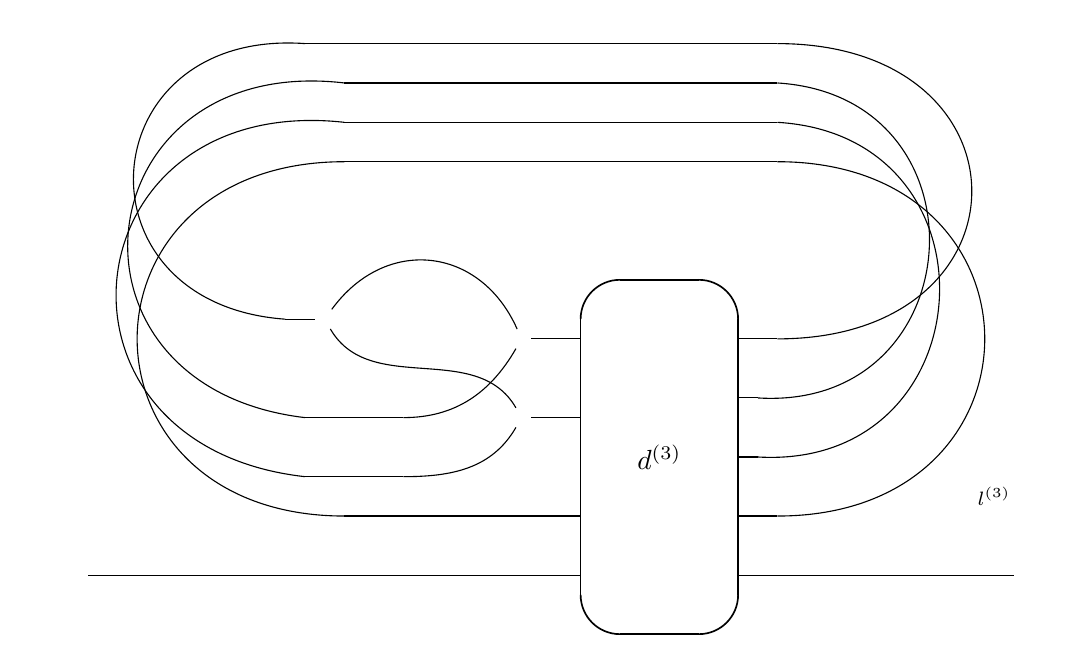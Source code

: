 \begin{tikzpicture}
	\begin{pgfonlayer}{nodelayer}
		\node [style=none] (0) at (-1, 2) {};
		\node [style=none] (2) at (-0.5, 2.5) {};
		\node [style=none] (3) at (-1, -1.5) {};
		\node [style=none] (4) at (1, -1.5) {};
		\node [style=none] (5) at (-0.5, -2) {};
		\node [style=none] (6) at (-1, -0.5) {};
		\node [style=none] (7) at (1, 2) {};
		\node [style=none] (8) at (4.5, -1.25) {};
		\node [style=none] (9) at (1, -1.25) {};
		\node [style=none] (10) at (0.5, -2) {};
		\node [style=none] (11) at (0.5, 2.5) {};
		\node [style=none] (12) at (0, 0.25) {$d^{(3)}$};
		\node [style=none] (13) at (4, -1.75) {};
		\node [style=none] (16) at (-7, -1.75) {};
		\node [style=none] (17) at (-7.25, -1.25) {};
		\node [style=none] (18) at (-1, -1.25) {};
		\node [style=none] (21) at (4.25, -0.25) {\scriptsize $l^{(3)}$};
		\node [style=none] (22) at (-4, -0.5) {};
		\node [style=none] (31) at (1, 1.75) {};
		\node [style=none] (40) at (-4.75, 2) {};
		\node [style=none] (44) at (-4.5, 0.75) {};
		\node [style=none] (47) at (1, -0.5) {};
		\node [style=none] (48) at (1.5, -0.5) {};
		\node [style=none] (57) at (1, 0.25) {};
		\node [style=none] (58) at (1, 1) {};
		\node [style=none] (62) at (1.25, 0.25) {};
		\node [style=none] (63) at (1.25, 1) {};
		\node [style=none] (74) at (1.5, 1) {};
		\node [style=none] (75) at (1.5, 0.25) {};
		\node [style=none] (76) at (1.5, 5) {};
		\node [style=none] (77) at (1.5, 4.5) {};
		\node [style=none] (82) at (-4.5, 5.5) {};
		\node [style=none] (83) at (-4, 5) {};
		\node [style=none] (85) at (1.5, 4) {};
		\node [style=none] (86) at (-4, 4) {};
		\node [style=black] (88) at (-1.75, 0.75) {};
		\node [style=black] (89) at (-1.75, 1.75) {};
		\node [style=none] (90) at (-3.25, 0) {};
		\node [style=none] (91) at (-3.25, 0.75) {};
		\node [style=none] (92) at (-1, 0.75) {};
		\node [style=none] (93) at (-1, 1.75) {};
		\node [style=black] (94) at (-4.25, 2) {};
		\node [style=none] (95) at (-3.25, 2.5) {};
		\node [style=none] (96) at (-3.25, 1.5) {};
		\node [style=none] (97) at (1.5, 1.75) {};
		\node [style=none] (98) at (1.5, 5.5) {};
		\node [style=none] (99) at (-4, 4.5) {};
		\node [style=none] (100) at (-4.5, 0) {};
	\end{pgfonlayer}
	\begin{pgfonlayer}{edgelayer}
		\draw [in=180, out=0, looseness=1.25] (9.center) to (8.center);
		\draw [semithick, in=0, out=-90] (4.center) to (10.center);
		\draw [semithick, in=-90, out=180] (5.center) to (3.center);
		\draw [semithick, in=180, out=90] (0.center) to (2.center);
		\draw [semithick, in=90, out=0] (11.center) to (7.center);
		\draw [semithick] (2.center) to (11.center);
		\draw [semithick] (7.center) to (4.center);
		\draw [semithick] (10.center) to (5.center);
		\draw [semithick] (3.center) to (0.center);
		\draw [in=180, out=0, looseness=1.25] (17.center) to (18.center);
		\draw (6.center) to (22.center);
		\draw (47.center) to (48.center);
		\draw [bend right=90, looseness=1.75] (62.center) to (77.center);
		\draw [bend right=90, looseness=1.75] (63.center) to (76.center);
		\draw [bend left=90, looseness=2.00] (44.center) to (83.center);
		\draw [bend left=90, looseness=2.00] (40.center) to (82.center);
		\draw [bend right=90, looseness=2.00] (48.center) to (85.center);
		\draw [bend left=270, looseness=2.00] (86.center) to (22.center);
		\draw [in=-120, out=0] (91.center) to (89);
		\draw [in=-120, out=0] (90.center) to (88);
		\draw (89) to (93.center);
		\draw (88) to (92.center);
		\draw [bend left=60, looseness=1.25] (94) to (89);
		\draw [in=120, out=-60] (94) to (88);
		\draw (40.center) to (94);
		\draw (31.center) to (97.center);
		\draw [bend right=90, looseness=2.25] (97.center) to (98.center);
		\draw [bend left=90, looseness=2.00] (100.center) to (99.center);
		\draw (85.center) to (86.center);
		\draw (77.center) to (99.center);
		\draw (76.center) to (83.center);
		\draw (98.center) to (82.center);
		\draw (57.center) to (62.center);
		\draw (58.center) to (63.center);
		\draw (44.center) to (91.center);
		\draw (100.center) to (90.center);
	\end{pgfonlayer}
\end{tikzpicture}
